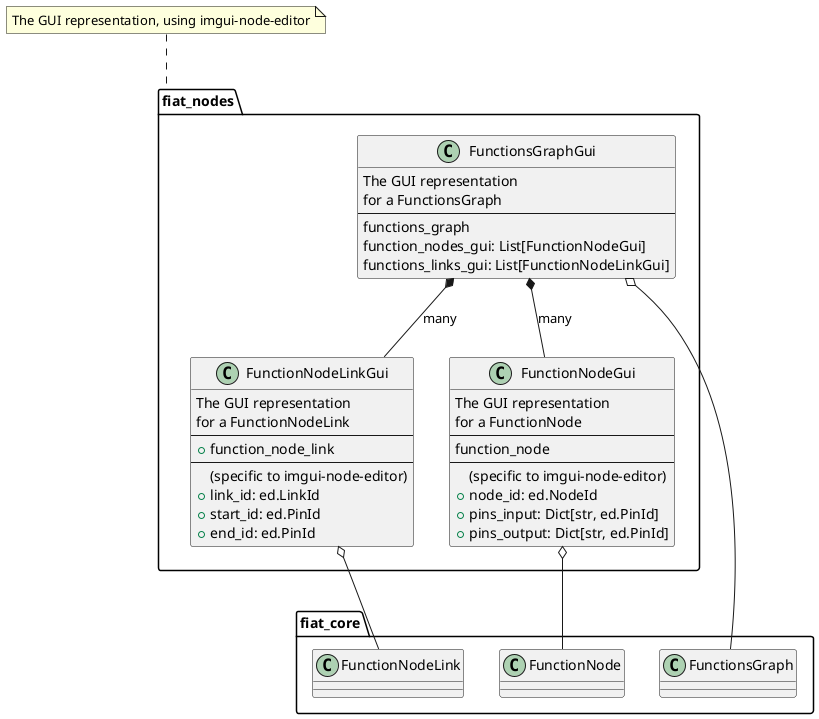 @startuml

package fiat_nodes {
    class FunctionNodeLinkGui{
        The GUI representation
         for a FunctionNodeLink
        ---
        + function_node_link
        ---
        (specific to imgui-node-editor)
        + link_id: ed.LinkId
        + start_id: ed.PinId
        + end_id: ed.PinId
    }



    class FunctionNodeGui {
        The GUI representation
        for a FunctionNode
        ---
        function_node
        ---
        (specific to imgui-node-editor)
        + node_id: ed.NodeId
        + pins_input: Dict[str, ed.PinId]
        + pins_output: Dict[str, ed.PinId]
    }


    class FunctionsGraphGui {
        The GUI representation
        for a FunctionsGraph
        ---
        functions_graph
        function_nodes_gui: List[FunctionNodeGui]
        functions_links_gui: List[FunctionNodeLinkGui]
    }

    FunctionsGraphGui *-- FunctionNodeLinkGui: many
    FunctionsGraphGui *-- FunctionNodeGui: many
}
note top of fiat_nodes
    The GUI representation, using imgui-node-editor
end note

fiat_nodes.FunctionNodeGui o-- fiat_core.FunctionNode
fiat_nodes.FunctionsGraphGui o-- fiat_core.FunctionsGraph
fiat_nodes.FunctionNodeLinkGui o-- fiat_core.FunctionNodeLink


@enduml

